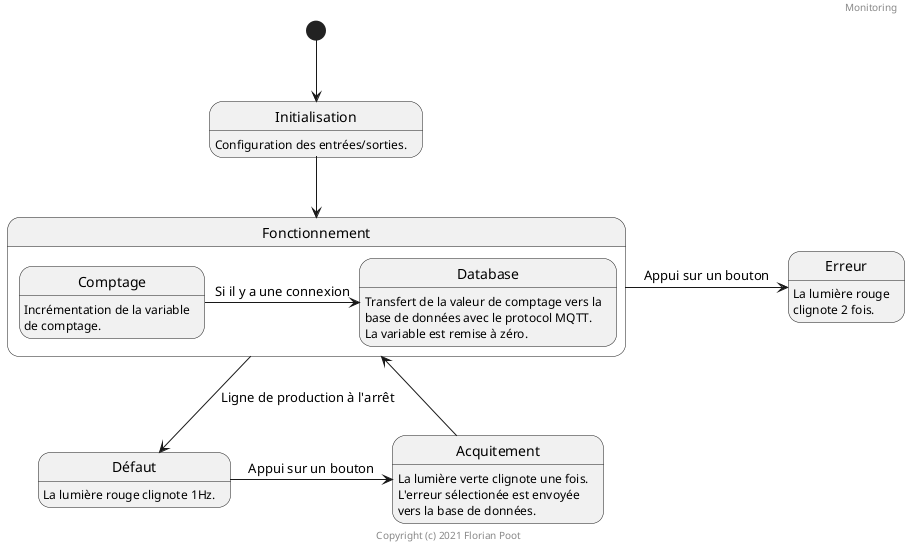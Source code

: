 @startuml Monitoring
hide empty description

header
Monitoring
endheader

[*] --> Initialisation
Initialisation : Configuration des entrées/sorties.

Initialisation --> Fonctionnement
state Fonctionnement {
    Comptage -right-> Database : Si il y a une connexion
    Database : Transfert de la valeur de comptage vers la\nbase de données avec le protocol MQTT.
    Database : La variable est remise à zéro.
    Comptage : Incrémentation de la variable\nde comptage.
}

Fonctionnement -right-> Erreur : Appui sur un bouton
Erreur : La lumière rouge\nclignote 2 fois.

Fonctionnement --> Défaut : Ligne de production à l'arrêt
Défaut : La lumière rouge clignote 1Hz.

Défaut -right-> Acquitement : Appui sur un bouton
Acquitement : La lumière verte clignote une fois.\nL'erreur sélectionée est envoyée\nvers la base de données.

Acquitement --> Fonctionnement

footer
Copyright (c) 2021 Florian Poot
endfooter

@enduml